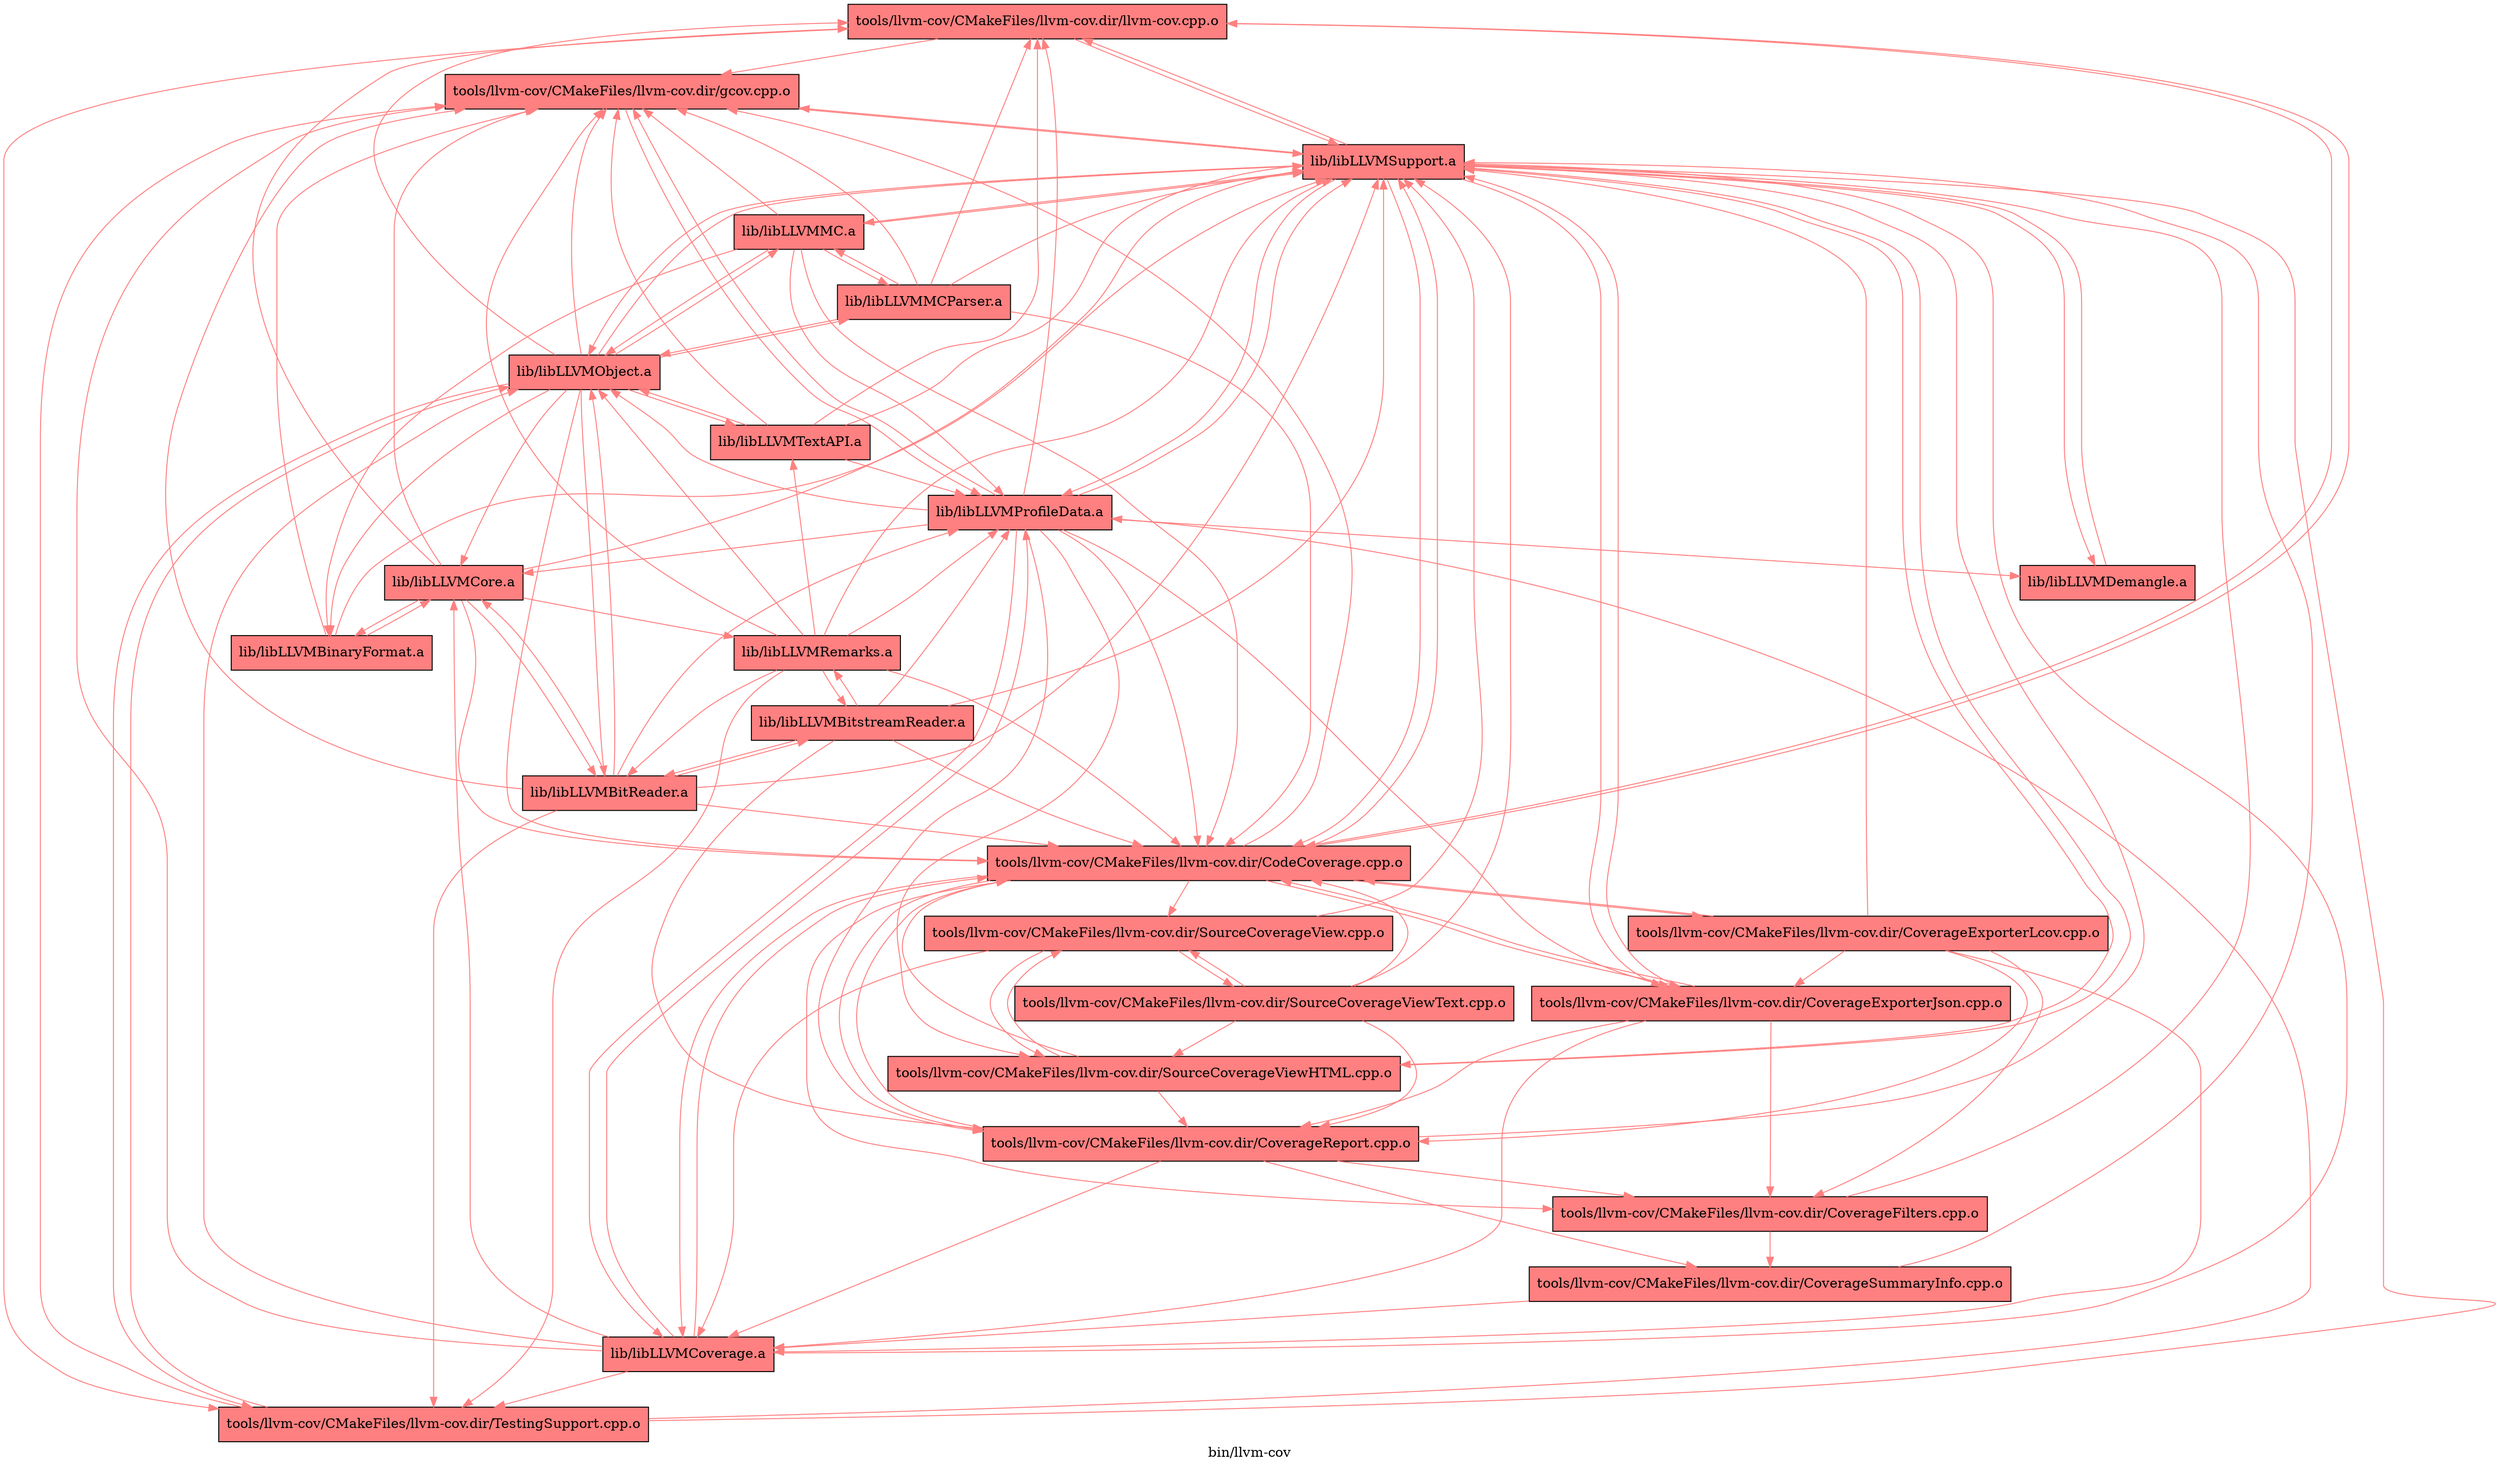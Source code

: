 digraph "bin/llvm-cov" {
	label="bin/llvm-cov";

	Node0x5561f1a80458 [shape=record,shape=record,style=filled,fillcolor="1.000000 0.5 1",label="{tools/llvm-cov/CMakeFiles/llvm-cov.dir/llvm-cov.cpp.o}"];
	Node0x5561f1a80458 -> Node0x5561f1a7f5f8[color="1.000000 0.5 1"];
	Node0x5561f1a80458 -> Node0x5561f1a7fdc8[color="1.000000 0.5 1"];
	Node0x5561f1a80458 -> Node0x5561f1a7ed38[color="1.000000 0.5 1"];
	Node0x5561f1a80458 -> Node0x5561f1a84468[color="1.000000 0.5 1"];
	Node0x5561f1a7f5f8 [shape=record,shape=record,style=filled,fillcolor="1.000000 0.5 1",label="{tools/llvm-cov/CMakeFiles/llvm-cov.dir/gcov.cpp.o}"];
	Node0x5561f1a7f5f8 -> Node0x5561f1a84468[color="1.000000 0.5 1"];
	Node0x5561f1a7f5f8 -> Node0x5561f1a83478[color="1.000000 0.5 1"];
	Node0x5561f1a7fdc8 [shape=record,shape=record,style=filled,fillcolor="1.000000 0.5 1",label="{tools/llvm-cov/CMakeFiles/llvm-cov.dir/CodeCoverage.cpp.o}"];
	Node0x5561f1a7fdc8 -> Node0x5561f1a80458[color="1.000000 0.5 1"];
	Node0x5561f1a7fdc8 -> Node0x5561f1a7f5f8[color="1.000000 0.5 1"];
	Node0x5561f1a7fdc8 -> Node0x5561f1a84008[color="1.000000 0.5 1"];
	Node0x5561f1a7fdc8 -> Node0x5561f1a83388[color="1.000000 0.5 1"];
	Node0x5561f1a7fdc8 -> Node0x5561f1a82848[color="1.000000 0.5 1"];
	Node0x5561f1a7fdc8 -> Node0x5561f1a82f78[color="1.000000 0.5 1"];
	Node0x5561f1a7fdc8 -> Node0x5561f1a810d8[color="1.000000 0.5 1"];
	Node0x5561f1a7fdc8 -> Node0x5561f1a84468[color="1.000000 0.5 1"];
	Node0x5561f1a7fdc8 -> Node0x5561f1a839c8[color="1.000000 0.5 1"];
	Node0x5561f1a7ed38 [shape=record,shape=record,style=filled,fillcolor="1.000000 0.5 1",label="{tools/llvm-cov/CMakeFiles/llvm-cov.dir/TestingSupport.cpp.o}"];
	Node0x5561f1a7ed38 -> Node0x5561f1a7f5f8[color="1.000000 0.5 1"];
	Node0x5561f1a7ed38 -> Node0x5561f1a84468[color="1.000000 0.5 1"];
	Node0x5561f1a7ed38 -> Node0x5561f1a83e78[color="1.000000 0.5 1"];
	Node0x5561f1a7ed38 -> Node0x5561f1a83478[color="1.000000 0.5 1"];
	Node0x5561f1a84468 [shape=record,shape=record,style=filled,fillcolor="1.000000 0.5 1",label="{lib/libLLVMSupport.a}"];
	Node0x5561f1a84468 -> Node0x5561f1a80458[color="1.000000 0.5 1"];
	Node0x5561f1a84468 -> Node0x5561f1a7f5f8[color="1.000000 0.5 1"];
	Node0x5561f1a84468 -> Node0x5561f1a7fdc8[color="1.000000 0.5 1"];
	Node0x5561f1a84468 -> Node0x5561f1a84008[color="1.000000 0.5 1"];
	Node0x5561f1a84468 -> Node0x5561f1a83e78[color="1.000000 0.5 1"];
	Node0x5561f1a84468 -> Node0x5561f1a7d398[color="1.000000 0.5 1"];
	Node0x5561f1a84468 -> Node0x5561f1a7df78[color="1.000000 0.5 1"];
	Node0x5561f1a84468 -> Node0x5561f1a83478[color="1.000000 0.5 1"];
	Node0x5561f1a84468 -> Node0x5561f1a819e8[color="1.000000 0.5 1"];
	Node0x5561f1a83478 [shape=record,shape=record,style=filled,fillcolor="1.000000 0.5 1",label="{lib/libLLVMProfileData.a}"];
	Node0x5561f1a83478 -> Node0x5561f1a7f5f8[color="1.000000 0.5 1"];
	Node0x5561f1a83478 -> Node0x5561f1a84008[color="1.000000 0.5 1"];
	Node0x5561f1a83478 -> Node0x5561f1a82f78[color="1.000000 0.5 1"];
	Node0x5561f1a83478 -> Node0x5561f1a84468[color="1.000000 0.5 1"];
	Node0x5561f1a83478 -> Node0x5561f1a7d398[color="1.000000 0.5 1"];
	Node0x5561f1a83478 -> Node0x5561f1a7fdc8[color="1.000000 0.5 1"];
	Node0x5561f1a83478 -> Node0x5561f1a7df78[color="1.000000 0.5 1"];
	Node0x5561f1a83478 -> Node0x5561f1a82078[color="1.000000 0.5 1"];
	Node0x5561f1a83478 -> Node0x5561f1a839c8[color="1.000000 0.5 1"];
	Node0x5561f1a83478 -> Node0x5561f1a80458[color="1.000000 0.5 1"];
	Node0x5561f1a83478 -> Node0x5561f1a83e78[color="1.000000 0.5 1"];
	Node0x5561f1a84008 [shape=record,shape=record,style=filled,fillcolor="1.000000 0.5 1",label="{tools/llvm-cov/CMakeFiles/llvm-cov.dir/CoverageExporterJson.cpp.o}"];
	Node0x5561f1a84008 -> Node0x5561f1a7fdc8[color="1.000000 0.5 1"];
	Node0x5561f1a84008 -> Node0x5561f1a82848[color="1.000000 0.5 1"];
	Node0x5561f1a84008 -> Node0x5561f1a82f78[color="1.000000 0.5 1"];
	Node0x5561f1a84008 -> Node0x5561f1a84468[color="1.000000 0.5 1"];
	Node0x5561f1a84008 -> Node0x5561f1a839c8[color="1.000000 0.5 1"];
	Node0x5561f1a83388 [shape=record,shape=record,style=filled,fillcolor="1.000000 0.5 1",label="{tools/llvm-cov/CMakeFiles/llvm-cov.dir/CoverageExporterLcov.cpp.o}"];
	Node0x5561f1a83388 -> Node0x5561f1a7fdc8[color="1.000000 0.5 1"];
	Node0x5561f1a83388 -> Node0x5561f1a84008[color="1.000000 0.5 1"];
	Node0x5561f1a83388 -> Node0x5561f1a82848[color="1.000000 0.5 1"];
	Node0x5561f1a83388 -> Node0x5561f1a82f78[color="1.000000 0.5 1"];
	Node0x5561f1a83388 -> Node0x5561f1a84468[color="1.000000 0.5 1"];
	Node0x5561f1a83388 -> Node0x5561f1a839c8[color="1.000000 0.5 1"];
	Node0x5561f1a82848 [shape=record,shape=record,style=filled,fillcolor="1.000000 0.5 1",label="{tools/llvm-cov/CMakeFiles/llvm-cov.dir/CoverageFilters.cpp.o}"];
	Node0x5561f1a82848 -> Node0x5561f1a82398[color="1.000000 0.5 1"];
	Node0x5561f1a82848 -> Node0x5561f1a84468[color="1.000000 0.5 1"];
	Node0x5561f1a82f78 [shape=record,shape=record,style=filled,fillcolor="1.000000 0.5 1",label="{tools/llvm-cov/CMakeFiles/llvm-cov.dir/CoverageReport.cpp.o}"];
	Node0x5561f1a82f78 -> Node0x5561f1a7fdc8[color="1.000000 0.5 1"];
	Node0x5561f1a82f78 -> Node0x5561f1a82848[color="1.000000 0.5 1"];
	Node0x5561f1a82f78 -> Node0x5561f1a82398[color="1.000000 0.5 1"];
	Node0x5561f1a82f78 -> Node0x5561f1a84468[color="1.000000 0.5 1"];
	Node0x5561f1a82f78 -> Node0x5561f1a839c8[color="1.000000 0.5 1"];
	Node0x5561f1a810d8 [shape=record,shape=record,style=filled,fillcolor="1.000000 0.5 1",label="{tools/llvm-cov/CMakeFiles/llvm-cov.dir/SourceCoverageView.cpp.o}"];
	Node0x5561f1a810d8 -> Node0x5561f1a7df78[color="1.000000 0.5 1"];
	Node0x5561f1a810d8 -> Node0x5561f1a7cd58[color="1.000000 0.5 1"];
	Node0x5561f1a810d8 -> Node0x5561f1a84468[color="1.000000 0.5 1"];
	Node0x5561f1a810d8 -> Node0x5561f1a839c8[color="1.000000 0.5 1"];
	Node0x5561f1a839c8 [shape=record,shape=record,style=filled,fillcolor="1.000000 0.5 1",label="{lib/libLLVMCoverage.a}"];
	Node0x5561f1a839c8 -> Node0x5561f1a7f5f8[color="1.000000 0.5 1"];
	Node0x5561f1a839c8 -> Node0x5561f1a7fdc8[color="1.000000 0.5 1"];
	Node0x5561f1a839c8 -> Node0x5561f1a84468[color="1.000000 0.5 1"];
	Node0x5561f1a839c8 -> Node0x5561f1a82078[color="1.000000 0.5 1"];
	Node0x5561f1a839c8 -> Node0x5561f1a83e78[color="1.000000 0.5 1"];
	Node0x5561f1a839c8 -> Node0x5561f1a83478[color="1.000000 0.5 1"];
	Node0x5561f1a839c8 -> Node0x5561f1a7ed38[color="1.000000 0.5 1"];
	Node0x5561f1a82398 [shape=record,shape=record,style=filled,fillcolor="1.000000 0.5 1",label="{tools/llvm-cov/CMakeFiles/llvm-cov.dir/CoverageSummaryInfo.cpp.o}"];
	Node0x5561f1a82398 -> Node0x5561f1a84468[color="1.000000 0.5 1"];
	Node0x5561f1a82398 -> Node0x5561f1a839c8[color="1.000000 0.5 1"];
	Node0x5561f1a7df78 [shape=record,shape=record,style=filled,fillcolor="1.000000 0.5 1",label="{tools/llvm-cov/CMakeFiles/llvm-cov.dir/SourceCoverageViewHTML.cpp.o}"];
	Node0x5561f1a7df78 -> Node0x5561f1a7fdc8[color="1.000000 0.5 1"];
	Node0x5561f1a7df78 -> Node0x5561f1a82f78[color="1.000000 0.5 1"];
	Node0x5561f1a7df78 -> Node0x5561f1a810d8[color="1.000000 0.5 1"];
	Node0x5561f1a7df78 -> Node0x5561f1a84468[color="1.000000 0.5 1"];
	Node0x5561f1a7cd58 [shape=record,shape=record,style=filled,fillcolor="1.000000 0.5 1",label="{tools/llvm-cov/CMakeFiles/llvm-cov.dir/SourceCoverageViewText.cpp.o}"];
	Node0x5561f1a7cd58 -> Node0x5561f1a7fdc8[color="1.000000 0.5 1"];
	Node0x5561f1a7cd58 -> Node0x5561f1a82f78[color="1.000000 0.5 1"];
	Node0x5561f1a7cd58 -> Node0x5561f1a810d8[color="1.000000 0.5 1"];
	Node0x5561f1a7cd58 -> Node0x5561f1a7df78[color="1.000000 0.5 1"];
	Node0x5561f1a7cd58 -> Node0x5561f1a84468[color="1.000000 0.5 1"];
	Node0x5561f1a83e78 [shape=record,shape=record,style=filled,fillcolor="1.000000 0.5 1",label="{lib/libLLVMObject.a}"];
	Node0x5561f1a83e78 -> Node0x5561f1a7f5f8[color="1.000000 0.5 1"];
	Node0x5561f1a83e78 -> Node0x5561f1a7ed38[color="1.000000 0.5 1"];
	Node0x5561f1a83e78 -> Node0x5561f1a84468[color="1.000000 0.5 1"];
	Node0x5561f1a83e78 -> Node0x5561f1a7df28[color="1.000000 0.5 1"];
	Node0x5561f1a83e78 -> Node0x5561f1a819e8[color="1.000000 0.5 1"];
	Node0x5561f1a83e78 -> Node0x5561f1a82078[color="1.000000 0.5 1"];
	Node0x5561f1a83e78 -> Node0x5561f1a7fb48[color="1.000000 0.5 1"];
	Node0x5561f1a83e78 -> Node0x5561f1a7f648[color="1.000000 0.5 1"];
	Node0x5561f1a83e78 -> Node0x5561f1a80458[color="1.000000 0.5 1"];
	Node0x5561f1a83e78 -> Node0x5561f1a7fdc8[color="1.000000 0.5 1"];
	Node0x5561f1a83e78 -> Node0x5561f1a80f48[color="1.000000 0.5 1"];
	Node0x5561f1a7df28 [shape=record,shape=record,style=filled,fillcolor="1.000000 0.5 1",label="{lib/libLLVMBinaryFormat.a}"];
	Node0x5561f1a7df28 -> Node0x5561f1a82078[color="1.000000 0.5 1"];
	Node0x5561f1a7df28 -> Node0x5561f1a7f5f8[color="1.000000 0.5 1"];
	Node0x5561f1a7df28 -> Node0x5561f1a84468[color="1.000000 0.5 1"];
	Node0x5561f1a819e8 [shape=record,shape=record,style=filled,fillcolor="1.000000 0.5 1",label="{lib/libLLVMMC.a}"];
	Node0x5561f1a819e8 -> Node0x5561f1a84468[color="1.000000 0.5 1"];
	Node0x5561f1a819e8 -> Node0x5561f1a83e78[color="1.000000 0.5 1"];
	Node0x5561f1a819e8 -> Node0x5561f1a7f5f8[color="1.000000 0.5 1"];
	Node0x5561f1a819e8 -> Node0x5561f1a83478[color="1.000000 0.5 1"];
	Node0x5561f1a819e8 -> Node0x5561f1a7f648[color="1.000000 0.5 1"];
	Node0x5561f1a819e8 -> Node0x5561f1a7df28[color="1.000000 0.5 1"];
	Node0x5561f1a819e8 -> Node0x5561f1a7fdc8[color="1.000000 0.5 1"];
	Node0x5561f1a82078 [shape=record,shape=record,style=filled,fillcolor="1.000000 0.5 1",label="{lib/libLLVMCore.a}"];
	Node0x5561f1a82078 -> Node0x5561f1a84468[color="1.000000 0.5 1"];
	Node0x5561f1a82078 -> Node0x5561f1a7fdc8[color="1.000000 0.5 1"];
	Node0x5561f1a82078 -> Node0x5561f1a7f5f8[color="1.000000 0.5 1"];
	Node0x5561f1a82078 -> Node0x5561f1a7da28[color="1.000000 0.5 1"];
	Node0x5561f1a82078 -> Node0x5561f1a80458[color="1.000000 0.5 1"];
	Node0x5561f1a82078 -> Node0x5561f1a7df28[color="1.000000 0.5 1"];
	Node0x5561f1a82078 -> Node0x5561f1a7fb48[color="1.000000 0.5 1"];
	Node0x5561f1a7fb48 [shape=record,shape=record,style=filled,fillcolor="1.000000 0.5 1",label="{lib/libLLVMBitReader.a}"];
	Node0x5561f1a7fb48 -> Node0x5561f1a7f5f8[color="1.000000 0.5 1"];
	Node0x5561f1a7fb48 -> Node0x5561f1a7ed38[color="1.000000 0.5 1"];
	Node0x5561f1a7fb48 -> Node0x5561f1a84468[color="1.000000 0.5 1"];
	Node0x5561f1a7fb48 -> Node0x5561f1a83e78[color="1.000000 0.5 1"];
	Node0x5561f1a7fb48 -> Node0x5561f1a82078[color="1.000000 0.5 1"];
	Node0x5561f1a7fb48 -> Node0x5561f1a83478[color="1.000000 0.5 1"];
	Node0x5561f1a7fb48 -> Node0x5561f1a7d5c8[color="1.000000 0.5 1"];
	Node0x5561f1a7fb48 -> Node0x5561f1a7fdc8[color="1.000000 0.5 1"];
	Node0x5561f1a7f648 [shape=record,shape=record,style=filled,fillcolor="1.000000 0.5 1",label="{lib/libLLVMMCParser.a}"];
	Node0x5561f1a7f648 -> Node0x5561f1a80458[color="1.000000 0.5 1"];
	Node0x5561f1a7f648 -> Node0x5561f1a7f5f8[color="1.000000 0.5 1"];
	Node0x5561f1a7f648 -> Node0x5561f1a7fdc8[color="1.000000 0.5 1"];
	Node0x5561f1a7f648 -> Node0x5561f1a84468[color="1.000000 0.5 1"];
	Node0x5561f1a7f648 -> Node0x5561f1a83e78[color="1.000000 0.5 1"];
	Node0x5561f1a7f648 -> Node0x5561f1a819e8[color="1.000000 0.5 1"];
	Node0x5561f1a7da28 [shape=record,shape=record,style=filled,fillcolor="1.000000 0.5 1",label="{lib/libLLVMRemarks.a}"];
	Node0x5561f1a7da28 -> Node0x5561f1a84468[color="1.000000 0.5 1"];
	Node0x5561f1a7da28 -> Node0x5561f1a7fdc8[color="1.000000 0.5 1"];
	Node0x5561f1a7da28 -> Node0x5561f1a7fb48[color="1.000000 0.5 1"];
	Node0x5561f1a7da28 -> Node0x5561f1a7ed38[color="1.000000 0.5 1"];
	Node0x5561f1a7da28 -> Node0x5561f1a7f5f8[color="1.000000 0.5 1"];
	Node0x5561f1a7da28 -> Node0x5561f1a83e78[color="1.000000 0.5 1"];
	Node0x5561f1a7da28 -> Node0x5561f1a83478[color="1.000000 0.5 1"];
	Node0x5561f1a7da28 -> Node0x5561f1a7d5c8[color="1.000000 0.5 1"];
	Node0x5561f1a7da28 -> Node0x5561f1a80f48[color="1.000000 0.5 1"];
	Node0x5561f1a80f48 [shape=record,shape=record,style=filled,fillcolor="1.000000 0.5 1",label="{lib/libLLVMTextAPI.a}"];
	Node0x5561f1a80f48 -> Node0x5561f1a84468[color="1.000000 0.5 1"];
	Node0x5561f1a80f48 -> Node0x5561f1a80458[color="1.000000 0.5 1"];
	Node0x5561f1a80f48 -> Node0x5561f1a7f5f8[color="1.000000 0.5 1"];
	Node0x5561f1a80f48 -> Node0x5561f1a83e78[color="1.000000 0.5 1"];
	Node0x5561f1a80f48 -> Node0x5561f1a83478[color="1.000000 0.5 1"];
	Node0x5561f1a7d398 [shape=record,shape=record,style=filled,fillcolor="1.000000 0.5 1",label="{lib/libLLVMDemangle.a}"];
	Node0x5561f1a7d398 -> Node0x5561f1a84468[color="1.000000 0.5 1"];
	Node0x5561f1a7d5c8 [shape=record,shape=record,style=filled,fillcolor="1.000000 0.5 1",label="{lib/libLLVMBitstreamReader.a}"];
	Node0x5561f1a7d5c8 -> Node0x5561f1a7fdc8[color="1.000000 0.5 1"];
	Node0x5561f1a7d5c8 -> Node0x5561f1a82f78[color="1.000000 0.5 1"];
	Node0x5561f1a7d5c8 -> Node0x5561f1a84468[color="1.000000 0.5 1"];
	Node0x5561f1a7d5c8 -> Node0x5561f1a83478[color="1.000000 0.5 1"];
	Node0x5561f1a7d5c8 -> Node0x5561f1a7fb48[color="1.000000 0.5 1"];
	Node0x5561f1a7d5c8 -> Node0x5561f1a7da28[color="1.000000 0.5 1"];
}
